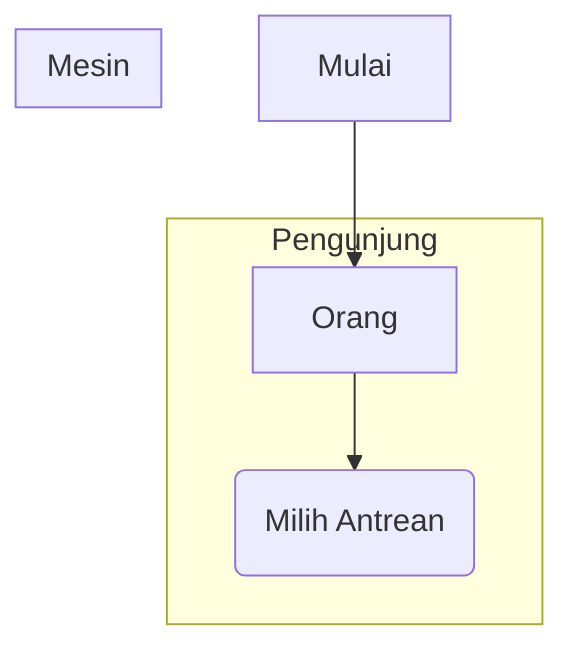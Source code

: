 flowchart TB
Mulai --> Orang
subgraph Pengunjung
Orang --> a("`Milih Antrean`")
end
subgraph Mesin
end